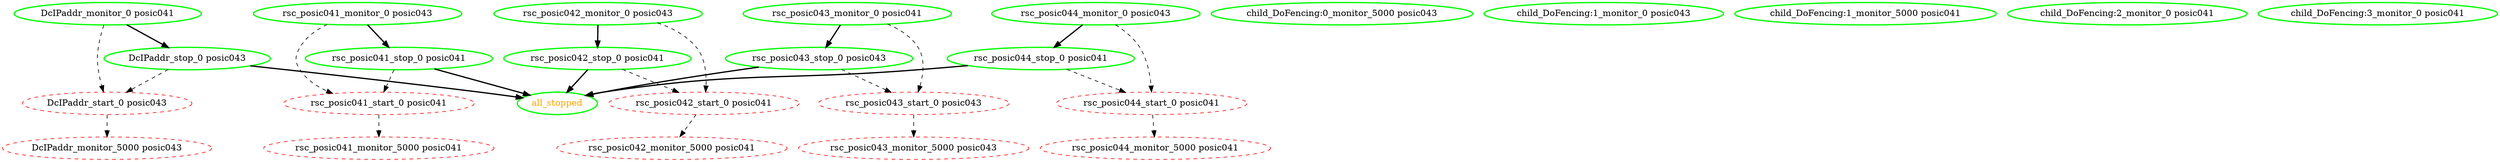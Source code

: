  digraph "g" {
"DcIPaddr_monitor_0 posic041" -> "DcIPaddr_start_0 posic043" [ style = dashed]
"DcIPaddr_monitor_0 posic041" -> "DcIPaddr_stop_0 posic043" [ style = bold]
"DcIPaddr_monitor_0 posic041" [ style=bold color="green" fontcolor="black" ]
"DcIPaddr_monitor_5000 posic043" [ style=dashed color="red" fontcolor="black"]
"DcIPaddr_start_0 posic043" -> "DcIPaddr_monitor_5000 posic043" [ style = dashed]
"DcIPaddr_start_0 posic043" [ style=dashed color="red" fontcolor="black" ]
"DcIPaddr_stop_0 posic043" -> "DcIPaddr_start_0 posic043" [ style = dashed]
"DcIPaddr_stop_0 posic043" -> "all_stopped" [ style = bold]
"DcIPaddr_stop_0 posic043" [ style=bold color="green" fontcolor="black" ]
"all_stopped" [ style=bold color="green" fontcolor="orange" ]
"child_DoFencing:0_monitor_5000 posic043" [ style=bold color="green" fontcolor="black" ]
"child_DoFencing:1_monitor_0 posic043" [ style=bold color="green" fontcolor="black" ]
"child_DoFencing:1_monitor_5000 posic041" [ style=bold color="green" fontcolor="black" ]
"child_DoFencing:2_monitor_0 posic041" [ style=bold color="green" fontcolor="black" ]
"child_DoFencing:3_monitor_0 posic041" [ style=bold color="green" fontcolor="black" ]
"rsc_posic041_monitor_0 posic043" -> "rsc_posic041_start_0 posic041" [ style = dashed]
"rsc_posic041_monitor_0 posic043" -> "rsc_posic041_stop_0 posic041" [ style = bold]
"rsc_posic041_monitor_0 posic043" [ style=bold color="green" fontcolor="black" ]
"rsc_posic041_monitor_5000 posic041" [ style=dashed color="red" fontcolor="black"]
"rsc_posic041_start_0 posic041" -> "rsc_posic041_monitor_5000 posic041" [ style = dashed]
"rsc_posic041_start_0 posic041" [ style=dashed color="red" fontcolor="black" ]
"rsc_posic041_stop_0 posic041" -> "all_stopped" [ style = bold]
"rsc_posic041_stop_0 posic041" -> "rsc_posic041_start_0 posic041" [ style = dashed]
"rsc_posic041_stop_0 posic041" [ style=bold color="green" fontcolor="black" ]
"rsc_posic042_monitor_0 posic043" -> "rsc_posic042_start_0 posic041" [ style = dashed]
"rsc_posic042_monitor_0 posic043" -> "rsc_posic042_stop_0 posic041" [ style = bold]
"rsc_posic042_monitor_0 posic043" [ style=bold color="green" fontcolor="black" ]
"rsc_posic042_monitor_5000 posic041" [ style=dashed color="red" fontcolor="black"]
"rsc_posic042_start_0 posic041" -> "rsc_posic042_monitor_5000 posic041" [ style = dashed]
"rsc_posic042_start_0 posic041" [ style=dashed color="red" fontcolor="black" ]
"rsc_posic042_stop_0 posic041" -> "all_stopped" [ style = bold]
"rsc_posic042_stop_0 posic041" -> "rsc_posic042_start_0 posic041" [ style = dashed]
"rsc_posic042_stop_0 posic041" [ style=bold color="green" fontcolor="black" ]
"rsc_posic043_monitor_0 posic041" -> "rsc_posic043_start_0 posic043" [ style = dashed]
"rsc_posic043_monitor_0 posic041" -> "rsc_posic043_stop_0 posic043" [ style = bold]
"rsc_posic043_monitor_0 posic041" [ style=bold color="green" fontcolor="black" ]
"rsc_posic043_monitor_5000 posic043" [ style=dashed color="red" fontcolor="black"]
"rsc_posic043_start_0 posic043" -> "rsc_posic043_monitor_5000 posic043" [ style = dashed]
"rsc_posic043_start_0 posic043" [ style=dashed color="red" fontcolor="black" ]
"rsc_posic043_stop_0 posic043" -> "all_stopped" [ style = bold]
"rsc_posic043_stop_0 posic043" -> "rsc_posic043_start_0 posic043" [ style = dashed]
"rsc_posic043_stop_0 posic043" [ style=bold color="green" fontcolor="black" ]
"rsc_posic044_monitor_0 posic043" -> "rsc_posic044_start_0 posic041" [ style = dashed]
"rsc_posic044_monitor_0 posic043" -> "rsc_posic044_stop_0 posic041" [ style = bold]
"rsc_posic044_monitor_0 posic043" [ style=bold color="green" fontcolor="black" ]
"rsc_posic044_monitor_5000 posic041" [ style=dashed color="red" fontcolor="black"]
"rsc_posic044_start_0 posic041" -> "rsc_posic044_monitor_5000 posic041" [ style = dashed]
"rsc_posic044_start_0 posic041" [ style=dashed color="red" fontcolor="black" ]
"rsc_posic044_stop_0 posic041" -> "all_stopped" [ style = bold]
"rsc_posic044_stop_0 posic041" -> "rsc_posic044_start_0 posic041" [ style = dashed]
"rsc_posic044_stop_0 posic041" [ style=bold color="green" fontcolor="black" ]
}
